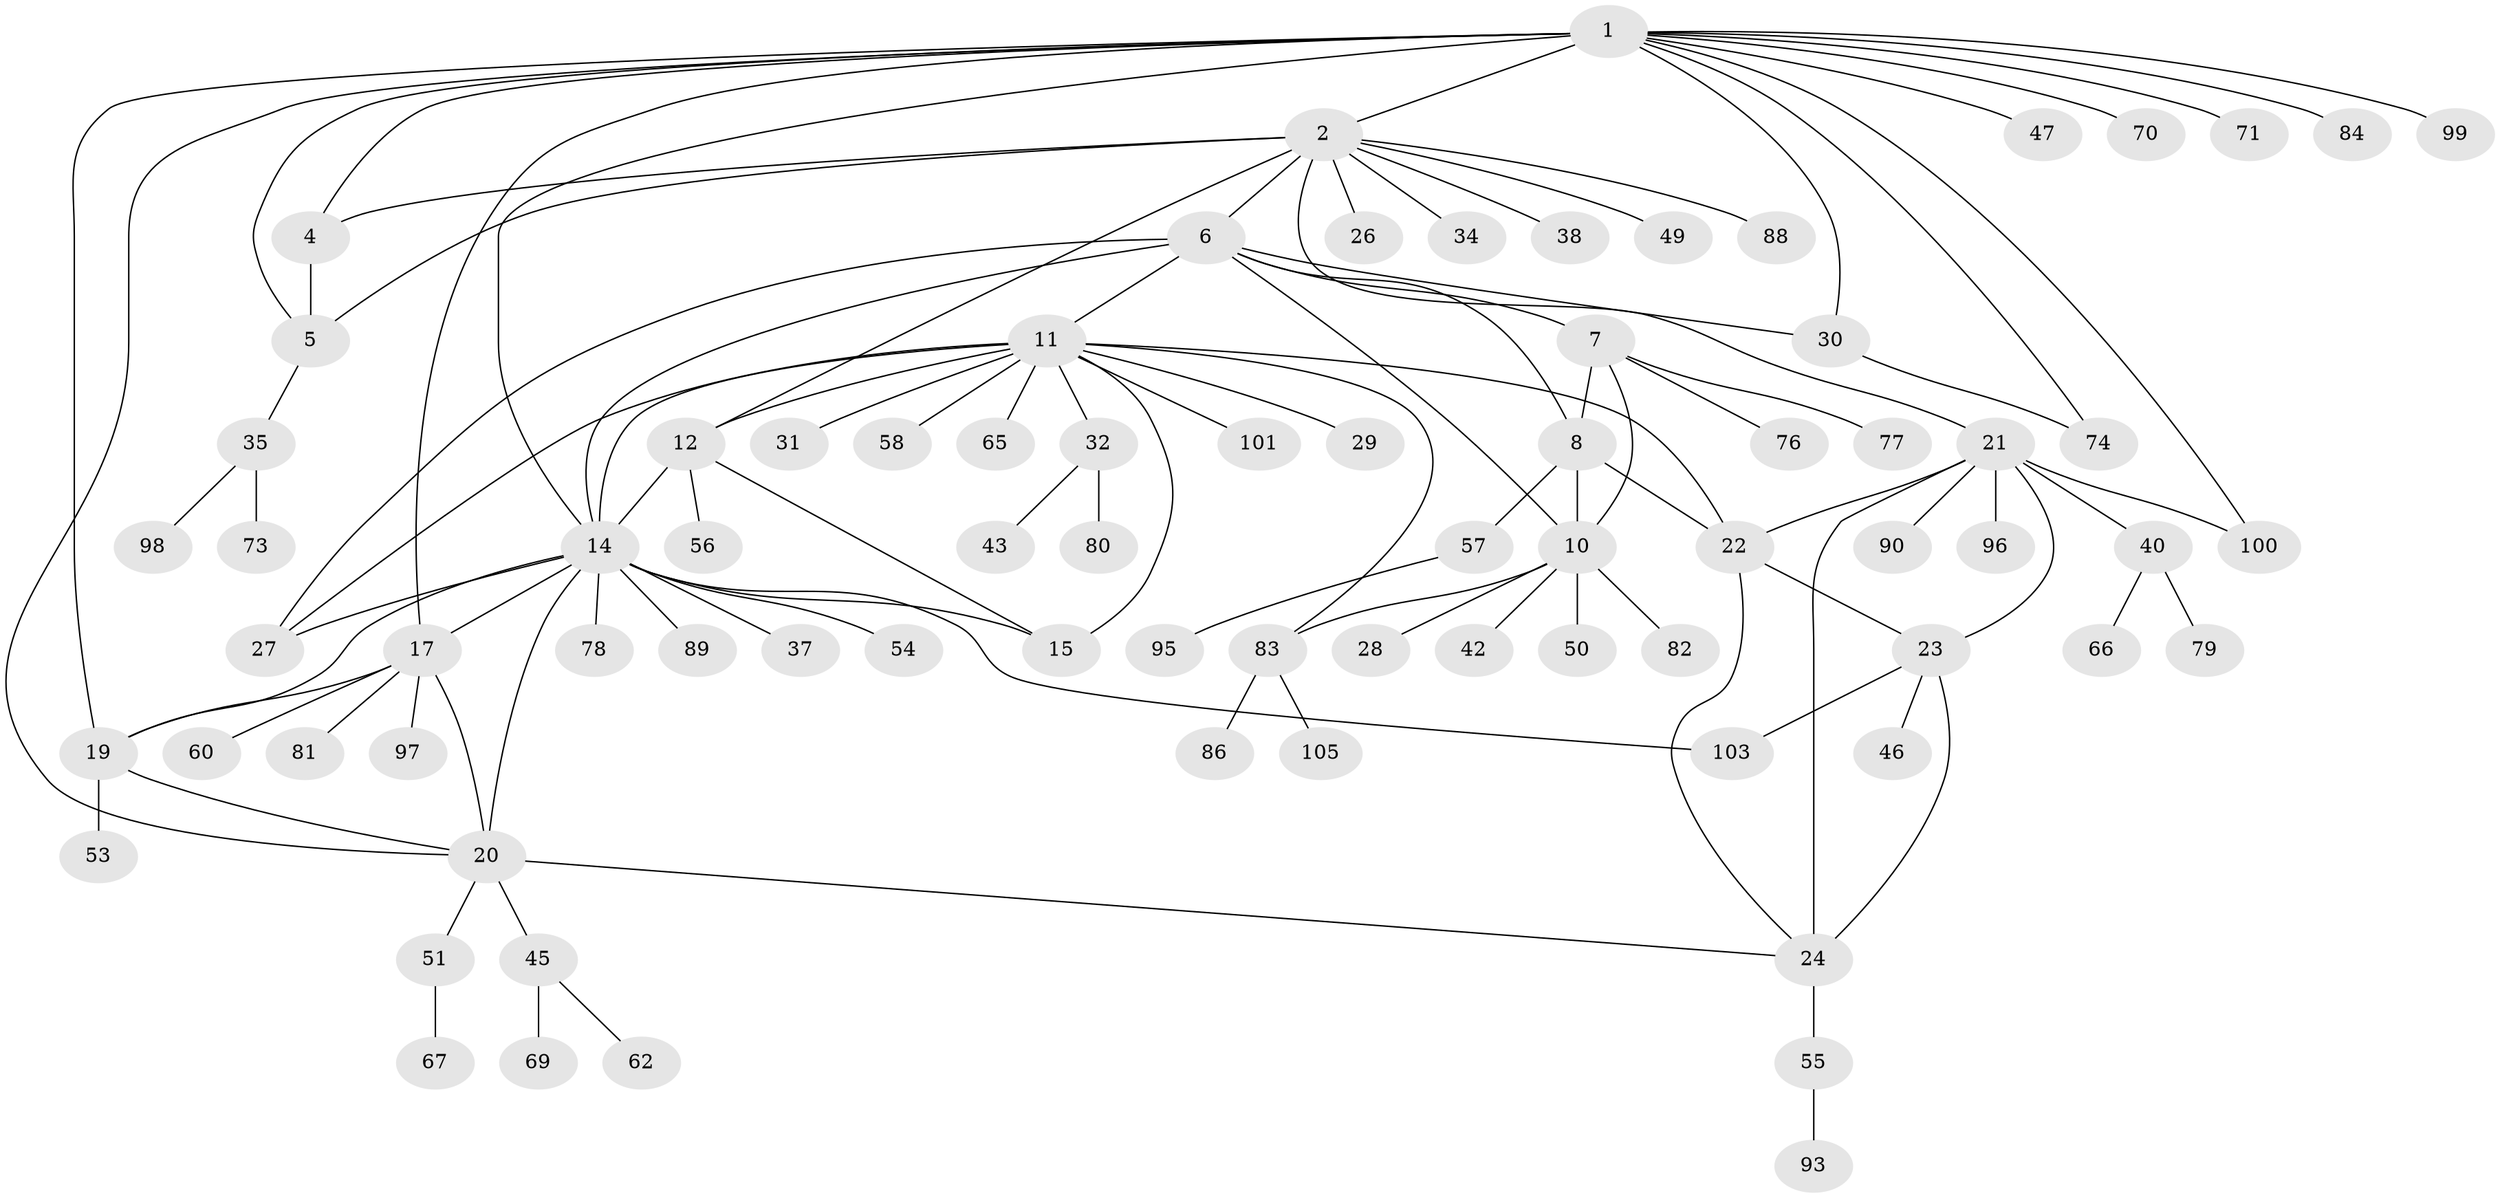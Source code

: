 // Generated by graph-tools (version 1.1) at 2025/24/03/03/25 07:24:15]
// undirected, 78 vertices, 108 edges
graph export_dot {
graph [start="1"]
  node [color=gray90,style=filled];
  1 [super="+18"];
  2 [super="+3"];
  4 [super="+75"];
  5 [super="+102"];
  6;
  7 [super="+104"];
  8 [super="+9"];
  10 [super="+68"];
  11 [super="+13"];
  12 [super="+39"];
  14 [super="+16"];
  15 [super="+33"];
  17 [super="+48"];
  19 [super="+36"];
  20 [super="+63"];
  21 [super="+44"];
  22;
  23 [super="+25"];
  24;
  26;
  27 [super="+94"];
  28 [super="+61"];
  29;
  30 [super="+59"];
  31;
  32 [super="+106"];
  34 [super="+72"];
  35 [super="+87"];
  37;
  38 [super="+41"];
  40 [super="+52"];
  42;
  43;
  45;
  46;
  47;
  49;
  50;
  51;
  53;
  54;
  55 [super="+85"];
  56 [super="+64"];
  57;
  58;
  60;
  62;
  65;
  66;
  67;
  69;
  70;
  71;
  73;
  74;
  76;
  77;
  78 [super="+91"];
  79;
  80;
  81;
  82;
  83 [super="+92"];
  84;
  86;
  88;
  89;
  90;
  93;
  95;
  96;
  97;
  98;
  99;
  100;
  101;
  103;
  105;
  1 -- 2 [weight=2];
  1 -- 4;
  1 -- 5;
  1 -- 30;
  1 -- 99;
  1 -- 100;
  1 -- 70;
  1 -- 71;
  1 -- 74;
  1 -- 47;
  1 -- 17;
  1 -- 19;
  1 -- 20;
  1 -- 84;
  1 -- 14;
  2 -- 4 [weight=2];
  2 -- 5 [weight=2];
  2 -- 49;
  2 -- 88;
  2 -- 34;
  2 -- 6;
  2 -- 38;
  2 -- 12;
  2 -- 21;
  2 -- 26;
  4 -- 5;
  5 -- 35;
  6 -- 7;
  6 -- 8 [weight=2];
  6 -- 10;
  6 -- 11;
  6 -- 14;
  6 -- 27;
  6 -- 30;
  7 -- 8 [weight=2];
  7 -- 10;
  7 -- 76;
  7 -- 77;
  8 -- 10 [weight=2];
  8 -- 57;
  8 -- 22;
  10 -- 28;
  10 -- 42;
  10 -- 50;
  10 -- 82;
  10 -- 83;
  11 -- 12 [weight=2];
  11 -- 14 [weight=2];
  11 -- 15 [weight=2];
  11 -- 27;
  11 -- 29;
  11 -- 65;
  11 -- 32;
  11 -- 101;
  11 -- 83;
  11 -- 22;
  11 -- 58;
  11 -- 31;
  12 -- 14;
  12 -- 15;
  12 -- 56;
  14 -- 15;
  14 -- 78;
  14 -- 89;
  14 -- 37;
  14 -- 103;
  14 -- 17;
  14 -- 19;
  14 -- 20;
  14 -- 54;
  14 -- 27;
  17 -- 19;
  17 -- 20;
  17 -- 60;
  17 -- 81;
  17 -- 97;
  19 -- 20;
  19 -- 53;
  20 -- 24;
  20 -- 45;
  20 -- 51;
  21 -- 22;
  21 -- 23 [weight=2];
  21 -- 24;
  21 -- 40;
  21 -- 90;
  21 -- 96;
  21 -- 100;
  22 -- 23 [weight=2];
  22 -- 24;
  23 -- 24 [weight=2];
  23 -- 46;
  23 -- 103;
  24 -- 55;
  30 -- 74;
  32 -- 43;
  32 -- 80;
  35 -- 73;
  35 -- 98;
  40 -- 66;
  40 -- 79;
  45 -- 62;
  45 -- 69;
  51 -- 67;
  55 -- 93;
  57 -- 95;
  83 -- 86;
  83 -- 105;
}
